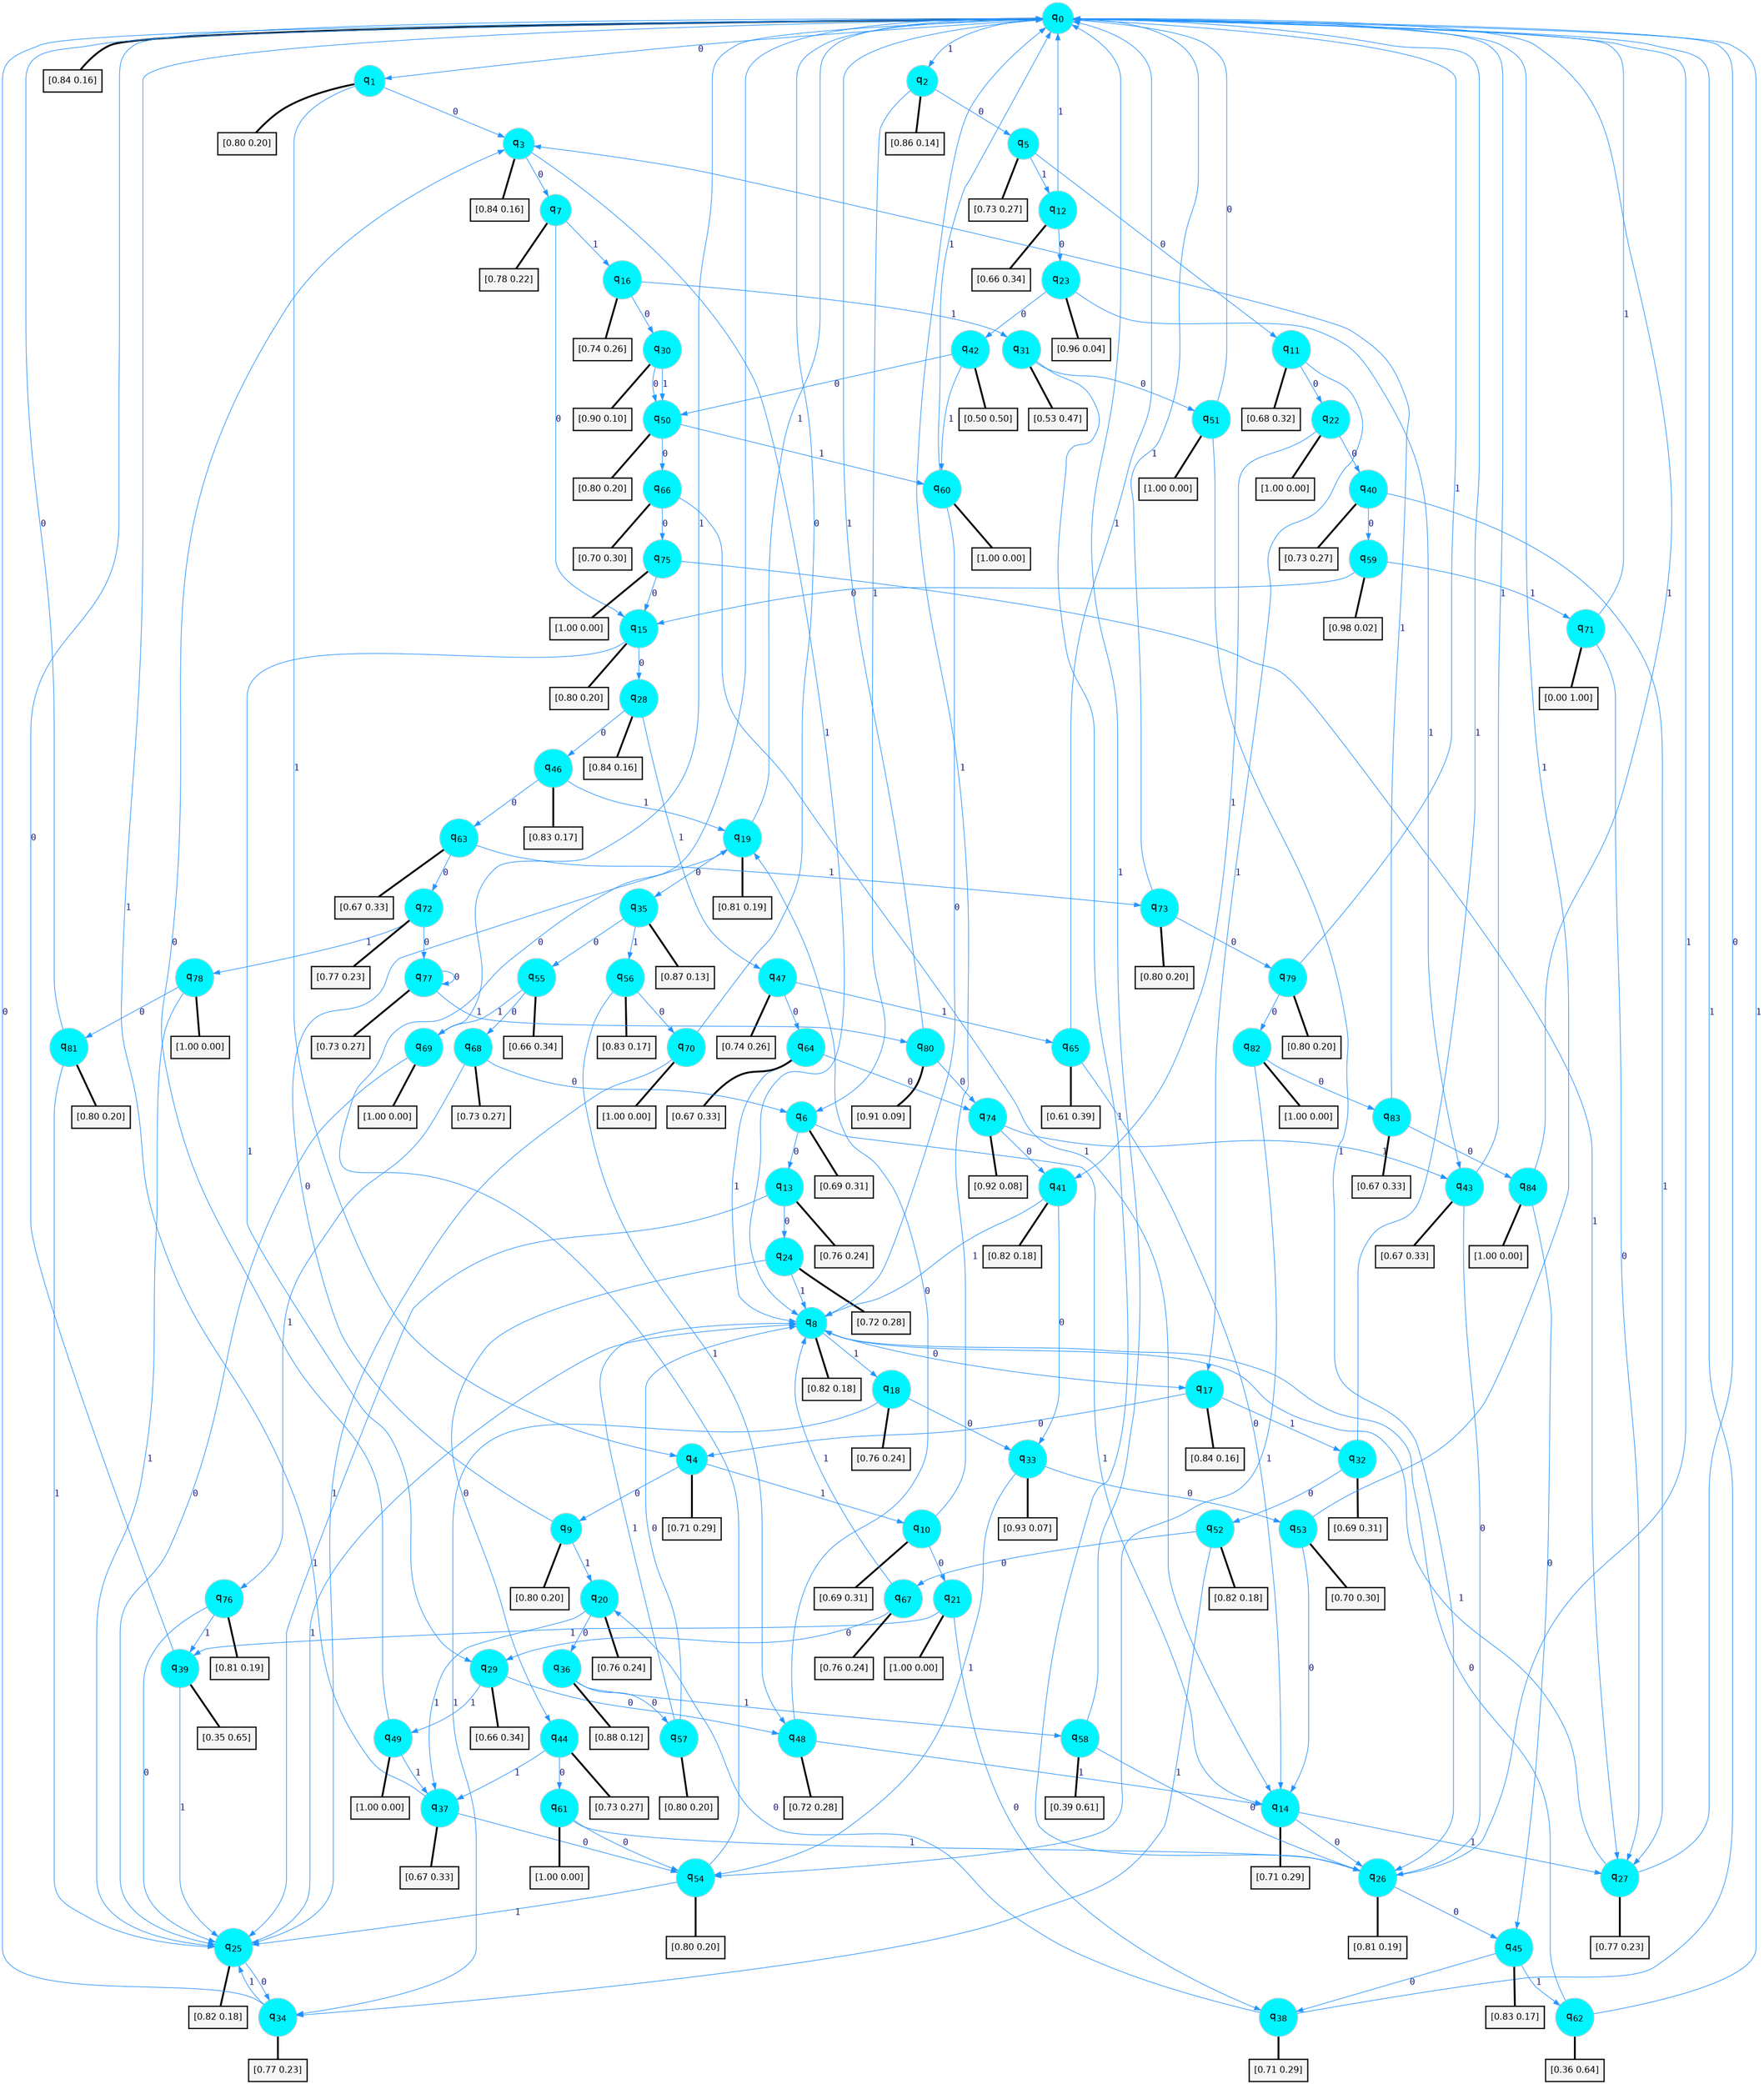 digraph G {
graph [
bgcolor=transparent, dpi=300, rankdir=TD, size="40,25"];
node [
color=gray, fillcolor=turquoise1, fontcolor=black, fontname=Helvetica, fontsize=16, fontweight=bold, shape=circle, style=filled];
edge [
arrowsize=1, color=dodgerblue1, fontcolor=midnightblue, fontname=courier, fontweight=bold, penwidth=1, style=solid, weight=20];
0[label=<q<SUB>0</SUB>>];
1[label=<q<SUB>1</SUB>>];
2[label=<q<SUB>2</SUB>>];
3[label=<q<SUB>3</SUB>>];
4[label=<q<SUB>4</SUB>>];
5[label=<q<SUB>5</SUB>>];
6[label=<q<SUB>6</SUB>>];
7[label=<q<SUB>7</SUB>>];
8[label=<q<SUB>8</SUB>>];
9[label=<q<SUB>9</SUB>>];
10[label=<q<SUB>10</SUB>>];
11[label=<q<SUB>11</SUB>>];
12[label=<q<SUB>12</SUB>>];
13[label=<q<SUB>13</SUB>>];
14[label=<q<SUB>14</SUB>>];
15[label=<q<SUB>15</SUB>>];
16[label=<q<SUB>16</SUB>>];
17[label=<q<SUB>17</SUB>>];
18[label=<q<SUB>18</SUB>>];
19[label=<q<SUB>19</SUB>>];
20[label=<q<SUB>20</SUB>>];
21[label=<q<SUB>21</SUB>>];
22[label=<q<SUB>22</SUB>>];
23[label=<q<SUB>23</SUB>>];
24[label=<q<SUB>24</SUB>>];
25[label=<q<SUB>25</SUB>>];
26[label=<q<SUB>26</SUB>>];
27[label=<q<SUB>27</SUB>>];
28[label=<q<SUB>28</SUB>>];
29[label=<q<SUB>29</SUB>>];
30[label=<q<SUB>30</SUB>>];
31[label=<q<SUB>31</SUB>>];
32[label=<q<SUB>32</SUB>>];
33[label=<q<SUB>33</SUB>>];
34[label=<q<SUB>34</SUB>>];
35[label=<q<SUB>35</SUB>>];
36[label=<q<SUB>36</SUB>>];
37[label=<q<SUB>37</SUB>>];
38[label=<q<SUB>38</SUB>>];
39[label=<q<SUB>39</SUB>>];
40[label=<q<SUB>40</SUB>>];
41[label=<q<SUB>41</SUB>>];
42[label=<q<SUB>42</SUB>>];
43[label=<q<SUB>43</SUB>>];
44[label=<q<SUB>44</SUB>>];
45[label=<q<SUB>45</SUB>>];
46[label=<q<SUB>46</SUB>>];
47[label=<q<SUB>47</SUB>>];
48[label=<q<SUB>48</SUB>>];
49[label=<q<SUB>49</SUB>>];
50[label=<q<SUB>50</SUB>>];
51[label=<q<SUB>51</SUB>>];
52[label=<q<SUB>52</SUB>>];
53[label=<q<SUB>53</SUB>>];
54[label=<q<SUB>54</SUB>>];
55[label=<q<SUB>55</SUB>>];
56[label=<q<SUB>56</SUB>>];
57[label=<q<SUB>57</SUB>>];
58[label=<q<SUB>58</SUB>>];
59[label=<q<SUB>59</SUB>>];
60[label=<q<SUB>60</SUB>>];
61[label=<q<SUB>61</SUB>>];
62[label=<q<SUB>62</SUB>>];
63[label=<q<SUB>63</SUB>>];
64[label=<q<SUB>64</SUB>>];
65[label=<q<SUB>65</SUB>>];
66[label=<q<SUB>66</SUB>>];
67[label=<q<SUB>67</SUB>>];
68[label=<q<SUB>68</SUB>>];
69[label=<q<SUB>69</SUB>>];
70[label=<q<SUB>70</SUB>>];
71[label=<q<SUB>71</SUB>>];
72[label=<q<SUB>72</SUB>>];
73[label=<q<SUB>73</SUB>>];
74[label=<q<SUB>74</SUB>>];
75[label=<q<SUB>75</SUB>>];
76[label=<q<SUB>76</SUB>>];
77[label=<q<SUB>77</SUB>>];
78[label=<q<SUB>78</SUB>>];
79[label=<q<SUB>79</SUB>>];
80[label=<q<SUB>80</SUB>>];
81[label=<q<SUB>81</SUB>>];
82[label=<q<SUB>82</SUB>>];
83[label=<q<SUB>83</SUB>>];
84[label=<q<SUB>84</SUB>>];
85[label="[0.84 0.16]", shape=box,fontcolor=black, fontname=Helvetica, fontsize=14, penwidth=2, fillcolor=whitesmoke,color=black];
86[label="[0.80 0.20]", shape=box,fontcolor=black, fontname=Helvetica, fontsize=14, penwidth=2, fillcolor=whitesmoke,color=black];
87[label="[0.86 0.14]", shape=box,fontcolor=black, fontname=Helvetica, fontsize=14, penwidth=2, fillcolor=whitesmoke,color=black];
88[label="[0.84 0.16]", shape=box,fontcolor=black, fontname=Helvetica, fontsize=14, penwidth=2, fillcolor=whitesmoke,color=black];
89[label="[0.71 0.29]", shape=box,fontcolor=black, fontname=Helvetica, fontsize=14, penwidth=2, fillcolor=whitesmoke,color=black];
90[label="[0.73 0.27]", shape=box,fontcolor=black, fontname=Helvetica, fontsize=14, penwidth=2, fillcolor=whitesmoke,color=black];
91[label="[0.69 0.31]", shape=box,fontcolor=black, fontname=Helvetica, fontsize=14, penwidth=2, fillcolor=whitesmoke,color=black];
92[label="[0.78 0.22]", shape=box,fontcolor=black, fontname=Helvetica, fontsize=14, penwidth=2, fillcolor=whitesmoke,color=black];
93[label="[0.82 0.18]", shape=box,fontcolor=black, fontname=Helvetica, fontsize=14, penwidth=2, fillcolor=whitesmoke,color=black];
94[label="[0.80 0.20]", shape=box,fontcolor=black, fontname=Helvetica, fontsize=14, penwidth=2, fillcolor=whitesmoke,color=black];
95[label="[0.69 0.31]", shape=box,fontcolor=black, fontname=Helvetica, fontsize=14, penwidth=2, fillcolor=whitesmoke,color=black];
96[label="[0.68 0.32]", shape=box,fontcolor=black, fontname=Helvetica, fontsize=14, penwidth=2, fillcolor=whitesmoke,color=black];
97[label="[0.66 0.34]", shape=box,fontcolor=black, fontname=Helvetica, fontsize=14, penwidth=2, fillcolor=whitesmoke,color=black];
98[label="[0.76 0.24]", shape=box,fontcolor=black, fontname=Helvetica, fontsize=14, penwidth=2, fillcolor=whitesmoke,color=black];
99[label="[0.71 0.29]", shape=box,fontcolor=black, fontname=Helvetica, fontsize=14, penwidth=2, fillcolor=whitesmoke,color=black];
100[label="[0.80 0.20]", shape=box,fontcolor=black, fontname=Helvetica, fontsize=14, penwidth=2, fillcolor=whitesmoke,color=black];
101[label="[0.74 0.26]", shape=box,fontcolor=black, fontname=Helvetica, fontsize=14, penwidth=2, fillcolor=whitesmoke,color=black];
102[label="[0.84 0.16]", shape=box,fontcolor=black, fontname=Helvetica, fontsize=14, penwidth=2, fillcolor=whitesmoke,color=black];
103[label="[0.76 0.24]", shape=box,fontcolor=black, fontname=Helvetica, fontsize=14, penwidth=2, fillcolor=whitesmoke,color=black];
104[label="[0.81 0.19]", shape=box,fontcolor=black, fontname=Helvetica, fontsize=14, penwidth=2, fillcolor=whitesmoke,color=black];
105[label="[0.76 0.24]", shape=box,fontcolor=black, fontname=Helvetica, fontsize=14, penwidth=2, fillcolor=whitesmoke,color=black];
106[label="[1.00 0.00]", shape=box,fontcolor=black, fontname=Helvetica, fontsize=14, penwidth=2, fillcolor=whitesmoke,color=black];
107[label="[1.00 0.00]", shape=box,fontcolor=black, fontname=Helvetica, fontsize=14, penwidth=2, fillcolor=whitesmoke,color=black];
108[label="[0.96 0.04]", shape=box,fontcolor=black, fontname=Helvetica, fontsize=14, penwidth=2, fillcolor=whitesmoke,color=black];
109[label="[0.72 0.28]", shape=box,fontcolor=black, fontname=Helvetica, fontsize=14, penwidth=2, fillcolor=whitesmoke,color=black];
110[label="[0.82 0.18]", shape=box,fontcolor=black, fontname=Helvetica, fontsize=14, penwidth=2, fillcolor=whitesmoke,color=black];
111[label="[0.81 0.19]", shape=box,fontcolor=black, fontname=Helvetica, fontsize=14, penwidth=2, fillcolor=whitesmoke,color=black];
112[label="[0.77 0.23]", shape=box,fontcolor=black, fontname=Helvetica, fontsize=14, penwidth=2, fillcolor=whitesmoke,color=black];
113[label="[0.84 0.16]", shape=box,fontcolor=black, fontname=Helvetica, fontsize=14, penwidth=2, fillcolor=whitesmoke,color=black];
114[label="[0.66 0.34]", shape=box,fontcolor=black, fontname=Helvetica, fontsize=14, penwidth=2, fillcolor=whitesmoke,color=black];
115[label="[0.90 0.10]", shape=box,fontcolor=black, fontname=Helvetica, fontsize=14, penwidth=2, fillcolor=whitesmoke,color=black];
116[label="[0.53 0.47]", shape=box,fontcolor=black, fontname=Helvetica, fontsize=14, penwidth=2, fillcolor=whitesmoke,color=black];
117[label="[0.69 0.31]", shape=box,fontcolor=black, fontname=Helvetica, fontsize=14, penwidth=2, fillcolor=whitesmoke,color=black];
118[label="[0.93 0.07]", shape=box,fontcolor=black, fontname=Helvetica, fontsize=14, penwidth=2, fillcolor=whitesmoke,color=black];
119[label="[0.77 0.23]", shape=box,fontcolor=black, fontname=Helvetica, fontsize=14, penwidth=2, fillcolor=whitesmoke,color=black];
120[label="[0.87 0.13]", shape=box,fontcolor=black, fontname=Helvetica, fontsize=14, penwidth=2, fillcolor=whitesmoke,color=black];
121[label="[0.88 0.12]", shape=box,fontcolor=black, fontname=Helvetica, fontsize=14, penwidth=2, fillcolor=whitesmoke,color=black];
122[label="[0.67 0.33]", shape=box,fontcolor=black, fontname=Helvetica, fontsize=14, penwidth=2, fillcolor=whitesmoke,color=black];
123[label="[0.71 0.29]", shape=box,fontcolor=black, fontname=Helvetica, fontsize=14, penwidth=2, fillcolor=whitesmoke,color=black];
124[label="[0.35 0.65]", shape=box,fontcolor=black, fontname=Helvetica, fontsize=14, penwidth=2, fillcolor=whitesmoke,color=black];
125[label="[0.73 0.27]", shape=box,fontcolor=black, fontname=Helvetica, fontsize=14, penwidth=2, fillcolor=whitesmoke,color=black];
126[label="[0.82 0.18]", shape=box,fontcolor=black, fontname=Helvetica, fontsize=14, penwidth=2, fillcolor=whitesmoke,color=black];
127[label="[0.50 0.50]", shape=box,fontcolor=black, fontname=Helvetica, fontsize=14, penwidth=2, fillcolor=whitesmoke,color=black];
128[label="[0.67 0.33]", shape=box,fontcolor=black, fontname=Helvetica, fontsize=14, penwidth=2, fillcolor=whitesmoke,color=black];
129[label="[0.73 0.27]", shape=box,fontcolor=black, fontname=Helvetica, fontsize=14, penwidth=2, fillcolor=whitesmoke,color=black];
130[label="[0.83 0.17]", shape=box,fontcolor=black, fontname=Helvetica, fontsize=14, penwidth=2, fillcolor=whitesmoke,color=black];
131[label="[0.83 0.17]", shape=box,fontcolor=black, fontname=Helvetica, fontsize=14, penwidth=2, fillcolor=whitesmoke,color=black];
132[label="[0.74 0.26]", shape=box,fontcolor=black, fontname=Helvetica, fontsize=14, penwidth=2, fillcolor=whitesmoke,color=black];
133[label="[0.72 0.28]", shape=box,fontcolor=black, fontname=Helvetica, fontsize=14, penwidth=2, fillcolor=whitesmoke,color=black];
134[label="[1.00 0.00]", shape=box,fontcolor=black, fontname=Helvetica, fontsize=14, penwidth=2, fillcolor=whitesmoke,color=black];
135[label="[0.80 0.20]", shape=box,fontcolor=black, fontname=Helvetica, fontsize=14, penwidth=2, fillcolor=whitesmoke,color=black];
136[label="[1.00 0.00]", shape=box,fontcolor=black, fontname=Helvetica, fontsize=14, penwidth=2, fillcolor=whitesmoke,color=black];
137[label="[0.82 0.18]", shape=box,fontcolor=black, fontname=Helvetica, fontsize=14, penwidth=2, fillcolor=whitesmoke,color=black];
138[label="[0.70 0.30]", shape=box,fontcolor=black, fontname=Helvetica, fontsize=14, penwidth=2, fillcolor=whitesmoke,color=black];
139[label="[0.80 0.20]", shape=box,fontcolor=black, fontname=Helvetica, fontsize=14, penwidth=2, fillcolor=whitesmoke,color=black];
140[label="[0.66 0.34]", shape=box,fontcolor=black, fontname=Helvetica, fontsize=14, penwidth=2, fillcolor=whitesmoke,color=black];
141[label="[0.83 0.17]", shape=box,fontcolor=black, fontname=Helvetica, fontsize=14, penwidth=2, fillcolor=whitesmoke,color=black];
142[label="[0.80 0.20]", shape=box,fontcolor=black, fontname=Helvetica, fontsize=14, penwidth=2, fillcolor=whitesmoke,color=black];
143[label="[0.39 0.61]", shape=box,fontcolor=black, fontname=Helvetica, fontsize=14, penwidth=2, fillcolor=whitesmoke,color=black];
144[label="[0.98 0.02]", shape=box,fontcolor=black, fontname=Helvetica, fontsize=14, penwidth=2, fillcolor=whitesmoke,color=black];
145[label="[1.00 0.00]", shape=box,fontcolor=black, fontname=Helvetica, fontsize=14, penwidth=2, fillcolor=whitesmoke,color=black];
146[label="[1.00 0.00]", shape=box,fontcolor=black, fontname=Helvetica, fontsize=14, penwidth=2, fillcolor=whitesmoke,color=black];
147[label="[0.36 0.64]", shape=box,fontcolor=black, fontname=Helvetica, fontsize=14, penwidth=2, fillcolor=whitesmoke,color=black];
148[label="[0.67 0.33]", shape=box,fontcolor=black, fontname=Helvetica, fontsize=14, penwidth=2, fillcolor=whitesmoke,color=black];
149[label="[0.67 0.33]", shape=box,fontcolor=black, fontname=Helvetica, fontsize=14, penwidth=2, fillcolor=whitesmoke,color=black];
150[label="[0.61 0.39]", shape=box,fontcolor=black, fontname=Helvetica, fontsize=14, penwidth=2, fillcolor=whitesmoke,color=black];
151[label="[0.70 0.30]", shape=box,fontcolor=black, fontname=Helvetica, fontsize=14, penwidth=2, fillcolor=whitesmoke,color=black];
152[label="[0.76 0.24]", shape=box,fontcolor=black, fontname=Helvetica, fontsize=14, penwidth=2, fillcolor=whitesmoke,color=black];
153[label="[0.73 0.27]", shape=box,fontcolor=black, fontname=Helvetica, fontsize=14, penwidth=2, fillcolor=whitesmoke,color=black];
154[label="[1.00 0.00]", shape=box,fontcolor=black, fontname=Helvetica, fontsize=14, penwidth=2, fillcolor=whitesmoke,color=black];
155[label="[1.00 0.00]", shape=box,fontcolor=black, fontname=Helvetica, fontsize=14, penwidth=2, fillcolor=whitesmoke,color=black];
156[label="[0.00 1.00]", shape=box,fontcolor=black, fontname=Helvetica, fontsize=14, penwidth=2, fillcolor=whitesmoke,color=black];
157[label="[0.77 0.23]", shape=box,fontcolor=black, fontname=Helvetica, fontsize=14, penwidth=2, fillcolor=whitesmoke,color=black];
158[label="[0.80 0.20]", shape=box,fontcolor=black, fontname=Helvetica, fontsize=14, penwidth=2, fillcolor=whitesmoke,color=black];
159[label="[0.92 0.08]", shape=box,fontcolor=black, fontname=Helvetica, fontsize=14, penwidth=2, fillcolor=whitesmoke,color=black];
160[label="[1.00 0.00]", shape=box,fontcolor=black, fontname=Helvetica, fontsize=14, penwidth=2, fillcolor=whitesmoke,color=black];
161[label="[0.81 0.19]", shape=box,fontcolor=black, fontname=Helvetica, fontsize=14, penwidth=2, fillcolor=whitesmoke,color=black];
162[label="[0.73 0.27]", shape=box,fontcolor=black, fontname=Helvetica, fontsize=14, penwidth=2, fillcolor=whitesmoke,color=black];
163[label="[1.00 0.00]", shape=box,fontcolor=black, fontname=Helvetica, fontsize=14, penwidth=2, fillcolor=whitesmoke,color=black];
164[label="[0.80 0.20]", shape=box,fontcolor=black, fontname=Helvetica, fontsize=14, penwidth=2, fillcolor=whitesmoke,color=black];
165[label="[0.91 0.09]", shape=box,fontcolor=black, fontname=Helvetica, fontsize=14, penwidth=2, fillcolor=whitesmoke,color=black];
166[label="[0.80 0.20]", shape=box,fontcolor=black, fontname=Helvetica, fontsize=14, penwidth=2, fillcolor=whitesmoke,color=black];
167[label="[1.00 0.00]", shape=box,fontcolor=black, fontname=Helvetica, fontsize=14, penwidth=2, fillcolor=whitesmoke,color=black];
168[label="[0.67 0.33]", shape=box,fontcolor=black, fontname=Helvetica, fontsize=14, penwidth=2, fillcolor=whitesmoke,color=black];
169[label="[1.00 0.00]", shape=box,fontcolor=black, fontname=Helvetica, fontsize=14, penwidth=2, fillcolor=whitesmoke,color=black];
0->1 [label=0];
0->2 [label=1];
0->85 [arrowhead=none, penwidth=3,color=black];
1->3 [label=0];
1->4 [label=1];
1->86 [arrowhead=none, penwidth=3,color=black];
2->5 [label=0];
2->6 [label=1];
2->87 [arrowhead=none, penwidth=3,color=black];
3->7 [label=0];
3->8 [label=1];
3->88 [arrowhead=none, penwidth=3,color=black];
4->9 [label=0];
4->10 [label=1];
4->89 [arrowhead=none, penwidth=3,color=black];
5->11 [label=0];
5->12 [label=1];
5->90 [arrowhead=none, penwidth=3,color=black];
6->13 [label=0];
6->14 [label=1];
6->91 [arrowhead=none, penwidth=3,color=black];
7->15 [label=0];
7->16 [label=1];
7->92 [arrowhead=none, penwidth=3,color=black];
8->17 [label=0];
8->18 [label=1];
8->93 [arrowhead=none, penwidth=3,color=black];
9->19 [label=0];
9->20 [label=1];
9->94 [arrowhead=none, penwidth=3,color=black];
10->21 [label=0];
10->0 [label=1];
10->95 [arrowhead=none, penwidth=3,color=black];
11->22 [label=0];
11->17 [label=1];
11->96 [arrowhead=none, penwidth=3,color=black];
12->23 [label=0];
12->0 [label=1];
12->97 [arrowhead=none, penwidth=3,color=black];
13->24 [label=0];
13->25 [label=1];
13->98 [arrowhead=none, penwidth=3,color=black];
14->26 [label=0];
14->27 [label=1];
14->99 [arrowhead=none, penwidth=3,color=black];
15->28 [label=0];
15->29 [label=1];
15->100 [arrowhead=none, penwidth=3,color=black];
16->30 [label=0];
16->31 [label=1];
16->101 [arrowhead=none, penwidth=3,color=black];
17->4 [label=0];
17->32 [label=1];
17->102 [arrowhead=none, penwidth=3,color=black];
18->33 [label=0];
18->34 [label=1];
18->103 [arrowhead=none, penwidth=3,color=black];
19->35 [label=0];
19->0 [label=1];
19->104 [arrowhead=none, penwidth=3,color=black];
20->36 [label=0];
20->37 [label=1];
20->105 [arrowhead=none, penwidth=3,color=black];
21->38 [label=0];
21->39 [label=1];
21->106 [arrowhead=none, penwidth=3,color=black];
22->40 [label=0];
22->41 [label=1];
22->107 [arrowhead=none, penwidth=3,color=black];
23->42 [label=0];
23->43 [label=1];
23->108 [arrowhead=none, penwidth=3,color=black];
24->44 [label=0];
24->8 [label=1];
24->109 [arrowhead=none, penwidth=3,color=black];
25->34 [label=0];
25->8 [label=1];
25->110 [arrowhead=none, penwidth=3,color=black];
26->45 [label=0];
26->0 [label=1];
26->111 [arrowhead=none, penwidth=3,color=black];
27->0 [label=0];
27->8 [label=1];
27->112 [arrowhead=none, penwidth=3,color=black];
28->46 [label=0];
28->47 [label=1];
28->113 [arrowhead=none, penwidth=3,color=black];
29->48 [label=0];
29->49 [label=1];
29->114 [arrowhead=none, penwidth=3,color=black];
30->50 [label=0];
30->50 [label=1];
30->115 [arrowhead=none, penwidth=3,color=black];
31->51 [label=0];
31->26 [label=1];
31->116 [arrowhead=none, penwidth=3,color=black];
32->52 [label=0];
32->0 [label=1];
32->117 [arrowhead=none, penwidth=3,color=black];
33->53 [label=0];
33->54 [label=1];
33->118 [arrowhead=none, penwidth=3,color=black];
34->0 [label=0];
34->25 [label=1];
34->119 [arrowhead=none, penwidth=3,color=black];
35->55 [label=0];
35->56 [label=1];
35->120 [arrowhead=none, penwidth=3,color=black];
36->57 [label=0];
36->58 [label=1];
36->121 [arrowhead=none, penwidth=3,color=black];
37->54 [label=0];
37->0 [label=1];
37->122 [arrowhead=none, penwidth=3,color=black];
38->20 [label=0];
38->0 [label=1];
38->123 [arrowhead=none, penwidth=3,color=black];
39->0 [label=0];
39->25 [label=1];
39->124 [arrowhead=none, penwidth=3,color=black];
40->59 [label=0];
40->27 [label=1];
40->125 [arrowhead=none, penwidth=3,color=black];
41->33 [label=0];
41->8 [label=1];
41->126 [arrowhead=none, penwidth=3,color=black];
42->50 [label=0];
42->60 [label=1];
42->127 [arrowhead=none, penwidth=3,color=black];
43->26 [label=0];
43->0 [label=1];
43->128 [arrowhead=none, penwidth=3,color=black];
44->61 [label=0];
44->37 [label=1];
44->129 [arrowhead=none, penwidth=3,color=black];
45->38 [label=0];
45->62 [label=1];
45->130 [arrowhead=none, penwidth=3,color=black];
46->63 [label=0];
46->19 [label=1];
46->131 [arrowhead=none, penwidth=3,color=black];
47->64 [label=0];
47->65 [label=1];
47->132 [arrowhead=none, penwidth=3,color=black];
48->19 [label=0];
48->14 [label=1];
48->133 [arrowhead=none, penwidth=3,color=black];
49->3 [label=0];
49->37 [label=1];
49->134 [arrowhead=none, penwidth=3,color=black];
50->66 [label=0];
50->60 [label=1];
50->135 [arrowhead=none, penwidth=3,color=black];
51->0 [label=0];
51->26 [label=1];
51->136 [arrowhead=none, penwidth=3,color=black];
52->67 [label=0];
52->34 [label=1];
52->137 [arrowhead=none, penwidth=3,color=black];
53->14 [label=0];
53->0 [label=1];
53->138 [arrowhead=none, penwidth=3,color=black];
54->0 [label=0];
54->25 [label=1];
54->139 [arrowhead=none, penwidth=3,color=black];
55->68 [label=0];
55->69 [label=1];
55->140 [arrowhead=none, penwidth=3,color=black];
56->70 [label=0];
56->48 [label=1];
56->141 [arrowhead=none, penwidth=3,color=black];
57->8 [label=0];
57->8 [label=1];
57->142 [arrowhead=none, penwidth=3,color=black];
58->26 [label=0];
58->0 [label=1];
58->143 [arrowhead=none, penwidth=3,color=black];
59->15 [label=0];
59->71 [label=1];
59->144 [arrowhead=none, penwidth=3,color=black];
60->8 [label=0];
60->0 [label=1];
60->145 [arrowhead=none, penwidth=3,color=black];
61->54 [label=0];
61->26 [label=1];
61->146 [arrowhead=none, penwidth=3,color=black];
62->8 [label=0];
62->0 [label=1];
62->147 [arrowhead=none, penwidth=3,color=black];
63->72 [label=0];
63->73 [label=1];
63->148 [arrowhead=none, penwidth=3,color=black];
64->74 [label=0];
64->8 [label=1];
64->149 [arrowhead=none, penwidth=3,color=black];
65->14 [label=0];
65->0 [label=1];
65->150 [arrowhead=none, penwidth=3,color=black];
66->75 [label=0];
66->14 [label=1];
66->151 [arrowhead=none, penwidth=3,color=black];
67->29 [label=0];
67->8 [label=1];
67->152 [arrowhead=none, penwidth=3,color=black];
68->6 [label=0];
68->76 [label=1];
68->153 [arrowhead=none, penwidth=3,color=black];
69->25 [label=0];
69->0 [label=1];
69->154 [arrowhead=none, penwidth=3,color=black];
70->0 [label=0];
70->25 [label=1];
70->155 [arrowhead=none, penwidth=3,color=black];
71->27 [label=0];
71->0 [label=1];
71->156 [arrowhead=none, penwidth=3,color=black];
72->77 [label=0];
72->78 [label=1];
72->157 [arrowhead=none, penwidth=3,color=black];
73->79 [label=0];
73->0 [label=1];
73->158 [arrowhead=none, penwidth=3,color=black];
74->41 [label=0];
74->43 [label=1];
74->159 [arrowhead=none, penwidth=3,color=black];
75->15 [label=0];
75->27 [label=1];
75->160 [arrowhead=none, penwidth=3,color=black];
76->25 [label=0];
76->39 [label=1];
76->161 [arrowhead=none, penwidth=3,color=black];
77->77 [label=0];
77->80 [label=1];
77->162 [arrowhead=none, penwidth=3,color=black];
78->81 [label=0];
78->25 [label=1];
78->163 [arrowhead=none, penwidth=3,color=black];
79->82 [label=0];
79->0 [label=1];
79->164 [arrowhead=none, penwidth=3,color=black];
80->74 [label=0];
80->0 [label=1];
80->165 [arrowhead=none, penwidth=3,color=black];
81->0 [label=0];
81->25 [label=1];
81->166 [arrowhead=none, penwidth=3,color=black];
82->83 [label=0];
82->54 [label=1];
82->167 [arrowhead=none, penwidth=3,color=black];
83->84 [label=0];
83->3 [label=1];
83->168 [arrowhead=none, penwidth=3,color=black];
84->45 [label=0];
84->0 [label=1];
84->169 [arrowhead=none, penwidth=3,color=black];
}
